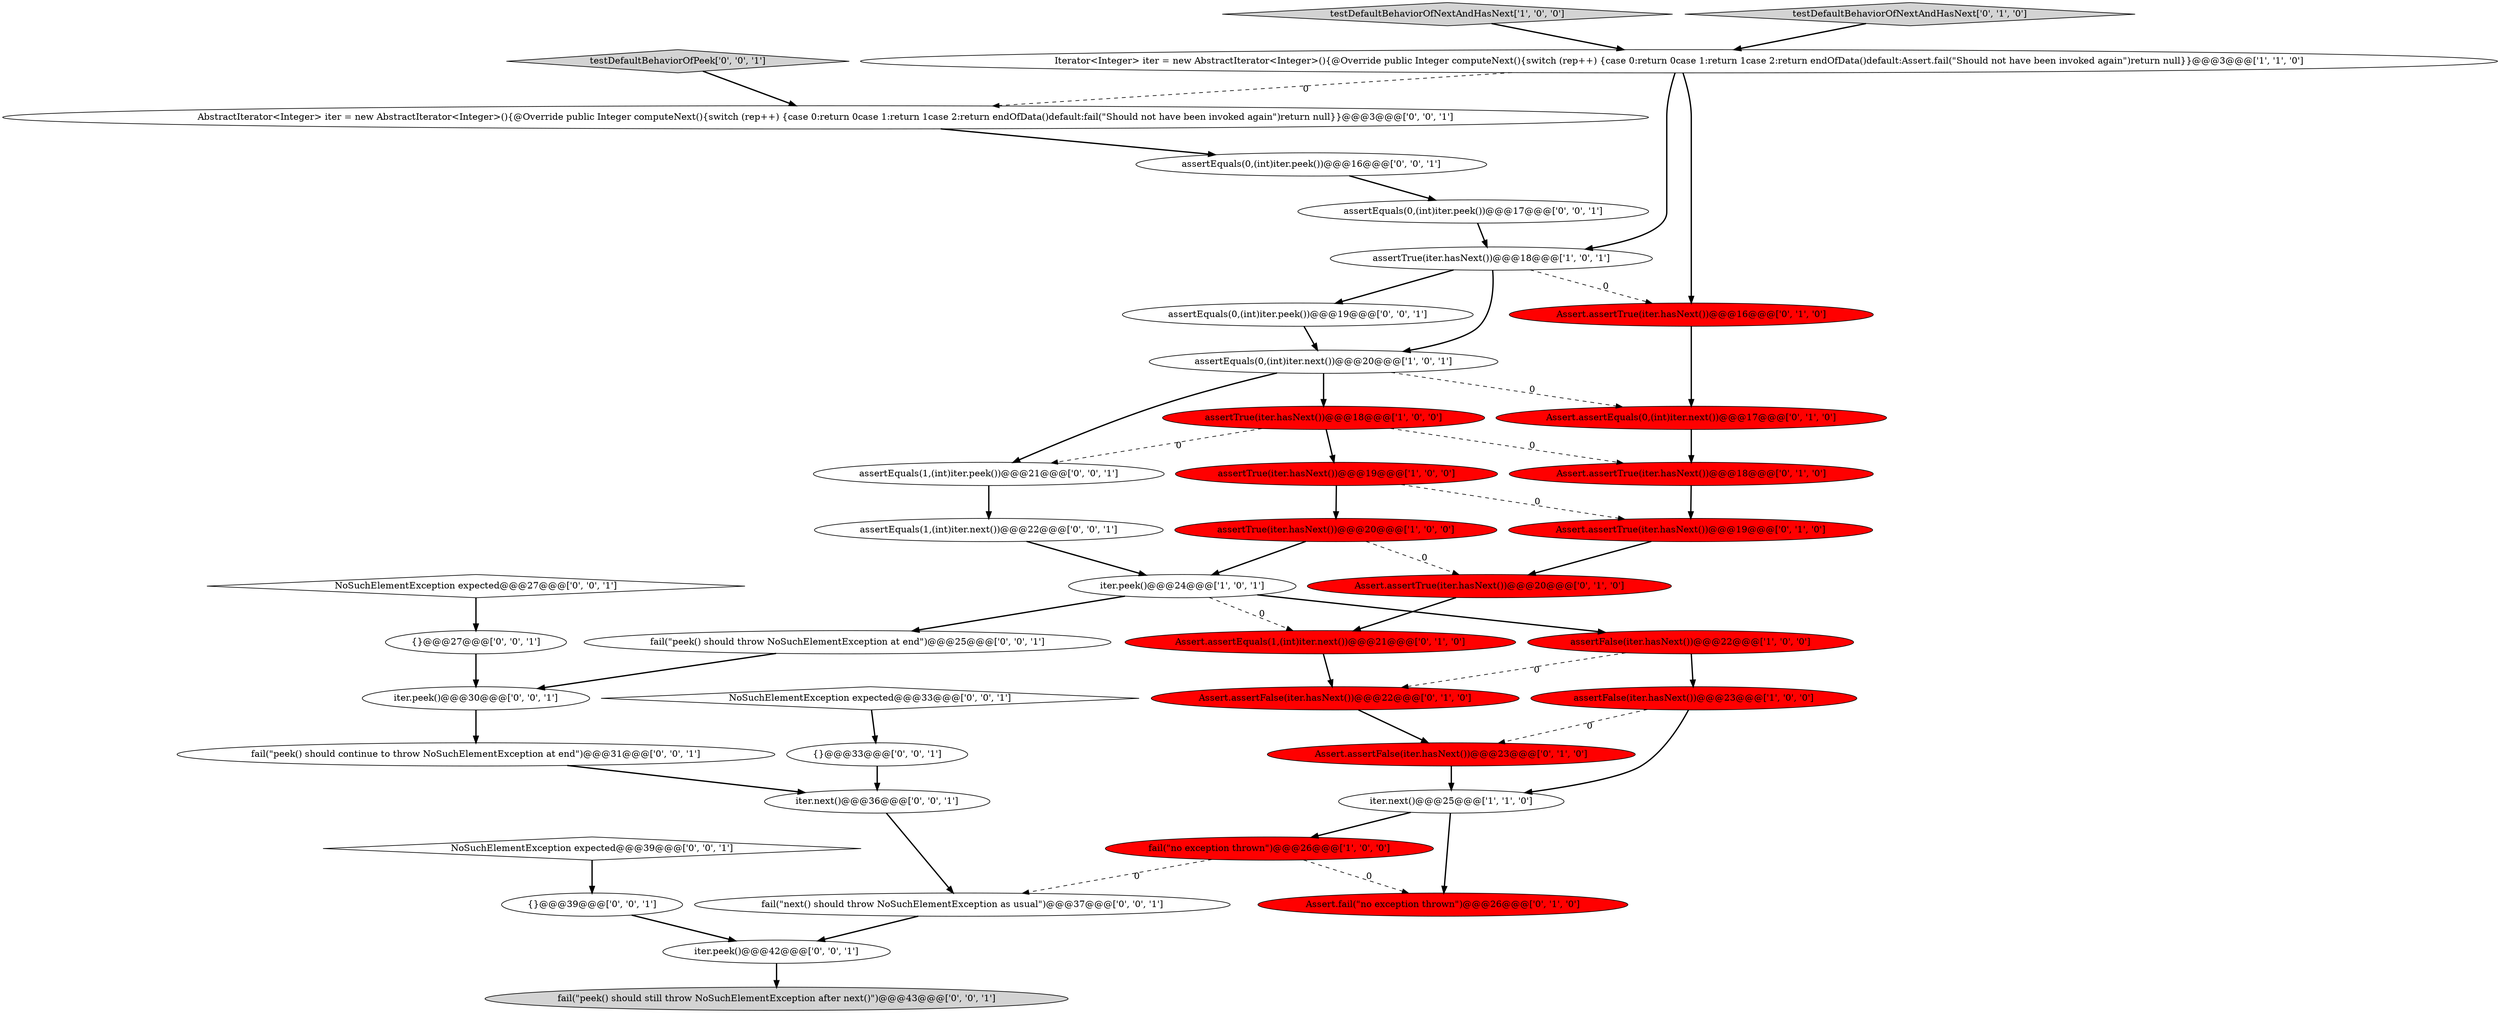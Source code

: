 digraph {
34 [style = filled, label = "iter.next()@@@36@@@['0', '0', '1']", fillcolor = white, shape = ellipse image = "AAA0AAABBB3BBB"];
36 [style = filled, label = "assertEquals(1,(int)iter.peek())@@@21@@@['0', '0', '1']", fillcolor = white, shape = ellipse image = "AAA0AAABBB3BBB"];
4 [style = filled, label = "assertTrue(iter.hasNext())@@@18@@@['1', '0', '1']", fillcolor = white, shape = ellipse image = "AAA0AAABBB1BBB"];
40 [style = filled, label = "assertEquals(1,(int)iter.next())@@@22@@@['0', '0', '1']", fillcolor = white, shape = ellipse image = "AAA0AAABBB3BBB"];
33 [style = filled, label = "NoSuchElementException expected@@@39@@@['0', '0', '1']", fillcolor = white, shape = diamond image = "AAA0AAABBB3BBB"];
21 [style = filled, label = "Assert.assertEquals(1,(int)iter.next())@@@21@@@['0', '1', '0']", fillcolor = red, shape = ellipse image = "AAA1AAABBB2BBB"];
32 [style = filled, label = "fail(\"peek() should still throw NoSuchElementException after next()\")@@@43@@@['0', '0', '1']", fillcolor = lightgray, shape = ellipse image = "AAA0AAABBB3BBB"];
7 [style = filled, label = "assertFalse(iter.hasNext())@@@23@@@['1', '0', '0']", fillcolor = red, shape = ellipse image = "AAA1AAABBB1BBB"];
22 [style = filled, label = "NoSuchElementException expected@@@33@@@['0', '0', '1']", fillcolor = white, shape = diamond image = "AAA0AAABBB3BBB"];
12 [style = filled, label = "Assert.assertFalse(iter.hasNext())@@@22@@@['0', '1', '0']", fillcolor = red, shape = ellipse image = "AAA1AAABBB2BBB"];
1 [style = filled, label = "Iterator<Integer> iter = new AbstractIterator<Integer>(){@Override public Integer computeNext(){switch (rep++) {case 0:return 0case 1:return 1case 2:return endOfData()default:Assert.fail(\"Should not have been invoked again\")return null}}@@@3@@@['1', '1', '0']", fillcolor = white, shape = ellipse image = "AAA0AAABBB1BBB"];
0 [style = filled, label = "testDefaultBehaviorOfNextAndHasNext['1', '0', '0']", fillcolor = lightgray, shape = diamond image = "AAA0AAABBB1BBB"];
8 [style = filled, label = "assertTrue(iter.hasNext())@@@20@@@['1', '0', '0']", fillcolor = red, shape = ellipse image = "AAA1AAABBB1BBB"];
6 [style = filled, label = "assertTrue(iter.hasNext())@@@18@@@['1', '0', '0']", fillcolor = red, shape = ellipse image = "AAA1AAABBB1BBB"];
5 [style = filled, label = "assertTrue(iter.hasNext())@@@19@@@['1', '0', '0']", fillcolor = red, shape = ellipse image = "AAA1AAABBB1BBB"];
20 [style = filled, label = "Assert.assertTrue(iter.hasNext())@@@18@@@['0', '1', '0']", fillcolor = red, shape = ellipse image = "AAA1AAABBB2BBB"];
17 [style = filled, label = "Assert.fail(\"no exception thrown\")@@@26@@@['0', '1', '0']", fillcolor = red, shape = ellipse image = "AAA1AAABBB2BBB"];
9 [style = filled, label = "iter.next()@@@25@@@['1', '1', '0']", fillcolor = white, shape = ellipse image = "AAA0AAABBB1BBB"];
18 [style = filled, label = "testDefaultBehaviorOfNextAndHasNext['0', '1', '0']", fillcolor = lightgray, shape = diamond image = "AAA0AAABBB2BBB"];
16 [style = filled, label = "Assert.assertEquals(0,(int)iter.next())@@@17@@@['0', '1', '0']", fillcolor = red, shape = ellipse image = "AAA1AAABBB2BBB"];
14 [style = filled, label = "Assert.assertTrue(iter.hasNext())@@@20@@@['0', '1', '0']", fillcolor = red, shape = ellipse image = "AAA1AAABBB2BBB"];
39 [style = filled, label = "assertEquals(0,(int)iter.peek())@@@16@@@['0', '0', '1']", fillcolor = white, shape = ellipse image = "AAA0AAABBB3BBB"];
26 [style = filled, label = "testDefaultBehaviorOfPeek['0', '0', '1']", fillcolor = lightgray, shape = diamond image = "AAA0AAABBB3BBB"];
31 [style = filled, label = "iter.peek()@@@42@@@['0', '0', '1']", fillcolor = white, shape = ellipse image = "AAA0AAABBB3BBB"];
28 [style = filled, label = "AbstractIterator<Integer> iter = new AbstractIterator<Integer>(){@Override public Integer computeNext(){switch (rep++) {case 0:return 0case 1:return 1case 2:return endOfData()default:fail(\"Should not have been invoked again\")return null}}@@@3@@@['0', '0', '1']", fillcolor = white, shape = ellipse image = "AAA0AAABBB3BBB"];
11 [style = filled, label = "iter.peek()@@@24@@@['1', '0', '1']", fillcolor = white, shape = ellipse image = "AAA0AAABBB1BBB"];
38 [style = filled, label = "{}@@@39@@@['0', '0', '1']", fillcolor = white, shape = ellipse image = "AAA0AAABBB3BBB"];
19 [style = filled, label = "Assert.assertTrue(iter.hasNext())@@@19@@@['0', '1', '0']", fillcolor = red, shape = ellipse image = "AAA1AAABBB2BBB"];
29 [style = filled, label = "fail(\"peek() should throw NoSuchElementException at end\")@@@25@@@['0', '0', '1']", fillcolor = white, shape = ellipse image = "AAA0AAABBB3BBB"];
41 [style = filled, label = "{}@@@27@@@['0', '0', '1']", fillcolor = white, shape = ellipse image = "AAA0AAABBB3BBB"];
23 [style = filled, label = "assertEquals(0,(int)iter.peek())@@@17@@@['0', '0', '1']", fillcolor = white, shape = ellipse image = "AAA0AAABBB3BBB"];
13 [style = filled, label = "Assert.assertTrue(iter.hasNext())@@@16@@@['0', '1', '0']", fillcolor = red, shape = ellipse image = "AAA1AAABBB2BBB"];
37 [style = filled, label = "{}@@@33@@@['0', '0', '1']", fillcolor = white, shape = ellipse image = "AAA0AAABBB3BBB"];
24 [style = filled, label = "assertEquals(0,(int)iter.peek())@@@19@@@['0', '0', '1']", fillcolor = white, shape = ellipse image = "AAA0AAABBB3BBB"];
35 [style = filled, label = "fail(\"next() should throw NoSuchElementException as usual\")@@@37@@@['0', '0', '1']", fillcolor = white, shape = ellipse image = "AAA0AAABBB3BBB"];
27 [style = filled, label = "fail(\"peek() should continue to throw NoSuchElementException at end\")@@@31@@@['0', '0', '1']", fillcolor = white, shape = ellipse image = "AAA0AAABBB3BBB"];
2 [style = filled, label = "assertFalse(iter.hasNext())@@@22@@@['1', '0', '0']", fillcolor = red, shape = ellipse image = "AAA1AAABBB1BBB"];
25 [style = filled, label = "NoSuchElementException expected@@@27@@@['0', '0', '1']", fillcolor = white, shape = diamond image = "AAA0AAABBB3BBB"];
30 [style = filled, label = "iter.peek()@@@30@@@['0', '0', '1']", fillcolor = white, shape = ellipse image = "AAA0AAABBB3BBB"];
10 [style = filled, label = "fail(\"no exception thrown\")@@@26@@@['1', '0', '0']", fillcolor = red, shape = ellipse image = "AAA1AAABBB1BBB"];
15 [style = filled, label = "Assert.assertFalse(iter.hasNext())@@@23@@@['0', '1', '0']", fillcolor = red, shape = ellipse image = "AAA1AAABBB2BBB"];
3 [style = filled, label = "assertEquals(0,(int)iter.next())@@@20@@@['1', '0', '1']", fillcolor = white, shape = ellipse image = "AAA0AAABBB1BBB"];
35->31 [style = bold, label=""];
5->8 [style = bold, label=""];
4->3 [style = bold, label=""];
1->4 [style = bold, label=""];
36->40 [style = bold, label=""];
4->24 [style = bold, label=""];
29->30 [style = bold, label=""];
6->20 [style = dashed, label="0"];
22->37 [style = bold, label=""];
25->41 [style = bold, label=""];
28->39 [style = bold, label=""];
31->32 [style = bold, label=""];
30->27 [style = bold, label=""];
12->15 [style = bold, label=""];
23->4 [style = bold, label=""];
11->29 [style = bold, label=""];
3->6 [style = bold, label=""];
9->17 [style = bold, label=""];
38->31 [style = bold, label=""];
9->10 [style = bold, label=""];
8->14 [style = dashed, label="0"];
1->28 [style = dashed, label="0"];
1->13 [style = bold, label=""];
13->16 [style = bold, label=""];
11->2 [style = bold, label=""];
21->12 [style = bold, label=""];
7->9 [style = bold, label=""];
2->12 [style = dashed, label="0"];
6->5 [style = bold, label=""];
3->36 [style = bold, label=""];
40->11 [style = bold, label=""];
41->30 [style = bold, label=""];
27->34 [style = bold, label=""];
19->14 [style = bold, label=""];
18->1 [style = bold, label=""];
15->9 [style = bold, label=""];
0->1 [style = bold, label=""];
37->34 [style = bold, label=""];
6->36 [style = dashed, label="0"];
39->23 [style = bold, label=""];
10->17 [style = dashed, label="0"];
7->15 [style = dashed, label="0"];
33->38 [style = bold, label=""];
34->35 [style = bold, label=""];
2->7 [style = bold, label=""];
26->28 [style = bold, label=""];
4->13 [style = dashed, label="0"];
20->19 [style = bold, label=""];
16->20 [style = bold, label=""];
8->11 [style = bold, label=""];
5->19 [style = dashed, label="0"];
24->3 [style = bold, label=""];
10->35 [style = dashed, label="0"];
14->21 [style = bold, label=""];
3->16 [style = dashed, label="0"];
11->21 [style = dashed, label="0"];
}
